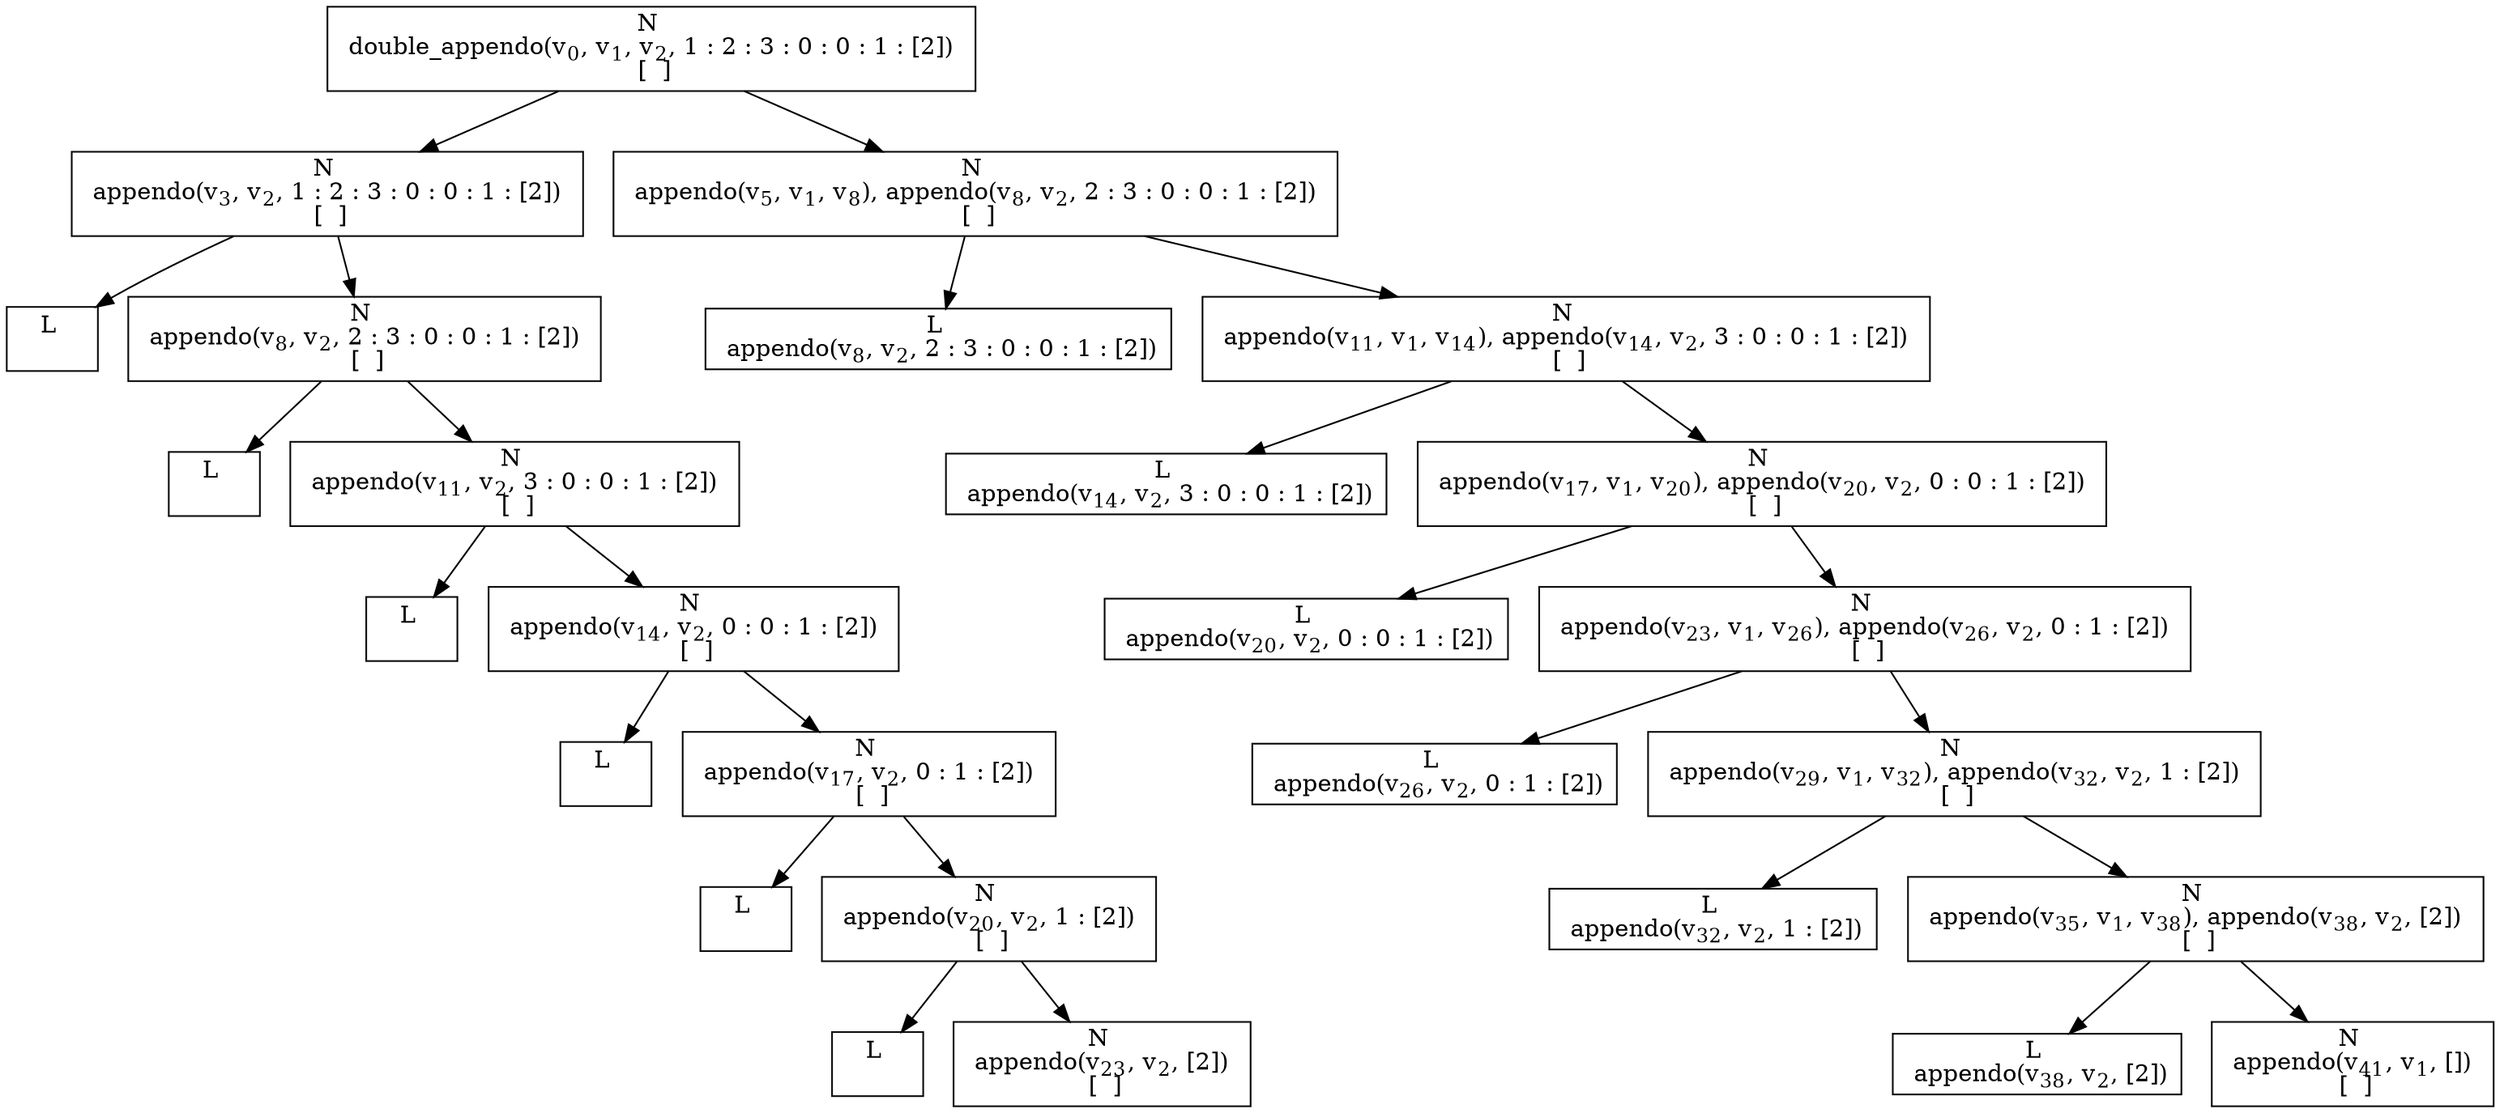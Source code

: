 digraph {
    graph [rankdir=TB
          ,bgcolor=transparent];
    node [shape=box
         ,fillcolor=white
         ,style=filled];
    0 [label=<N <BR/> double_appendo(v<SUB>0</SUB>, v<SUB>1</SUB>, v<SUB>2</SUB>, 1 : 2 : 3 : 0 : 0 : 1 : [2]) <BR/>  [  ] >];
    1 [label=<N <BR/> appendo(v<SUB>3</SUB>, v<SUB>2</SUB>, 1 : 2 : 3 : 0 : 0 : 1 : [2]) <BR/>  [  ] >];
    2 [label=<N <BR/> appendo(v<SUB>5</SUB>, v<SUB>1</SUB>, v<SUB>8</SUB>), appendo(v<SUB>8</SUB>, v<SUB>2</SUB>, 2 : 3 : 0 : 0 : 1 : [2]) <BR/>  [  ] >];
    3 [label=<L <BR/> >];
    4 [label=<N <BR/> appendo(v<SUB>8</SUB>, v<SUB>2</SUB>, 2 : 3 : 0 : 0 : 1 : [2]) <BR/>  [  ] >];
    5 [label=<L <BR/> >];
    6 [label=<N <BR/> appendo(v<SUB>11</SUB>, v<SUB>2</SUB>, 3 : 0 : 0 : 1 : [2]) <BR/>  [  ] >];
    7 [label=<L <BR/> >];
    8 [label=<N <BR/> appendo(v<SUB>14</SUB>, v<SUB>2</SUB>, 0 : 0 : 1 : [2]) <BR/>  [  ] >];
    9 [label=<L <BR/> >];
    10 [label=<N <BR/> appendo(v<SUB>17</SUB>, v<SUB>2</SUB>, 0 : 1 : [2]) <BR/>  [  ] >];
    11 [label=<L <BR/> >];
    12 [label=<N <BR/> appendo(v<SUB>20</SUB>, v<SUB>2</SUB>, 1 : [2]) <BR/>  [  ] >];
    13 [label=<L <BR/> >];
    14 [label=<N <BR/> appendo(v<SUB>23</SUB>, v<SUB>2</SUB>, [2]) <BR/>  [  ] >];
    15 [label=<L <BR/> appendo(v<SUB>8</SUB>, v<SUB>2</SUB>, 2 : 3 : 0 : 0 : 1 : [2])>];
    16 [label=<N <BR/> appendo(v<SUB>11</SUB>, v<SUB>1</SUB>, v<SUB>14</SUB>), appendo(v<SUB>14</SUB>, v<SUB>2</SUB>, 3 : 0 : 0 : 1 : [2]) <BR/>  [  ] >];
    17 [label=<L <BR/> appendo(v<SUB>14</SUB>, v<SUB>2</SUB>, 3 : 0 : 0 : 1 : [2])>];
    18 [label=<N <BR/> appendo(v<SUB>17</SUB>, v<SUB>1</SUB>, v<SUB>20</SUB>), appendo(v<SUB>20</SUB>, v<SUB>2</SUB>, 0 : 0 : 1 : [2]) <BR/>  [  ] >];
    19 [label=<L <BR/> appendo(v<SUB>20</SUB>, v<SUB>2</SUB>, 0 : 0 : 1 : [2])>];
    20 [label=<N <BR/> appendo(v<SUB>23</SUB>, v<SUB>1</SUB>, v<SUB>26</SUB>), appendo(v<SUB>26</SUB>, v<SUB>2</SUB>, 0 : 1 : [2]) <BR/>  [  ] >];
    21 [label=<L <BR/> appendo(v<SUB>26</SUB>, v<SUB>2</SUB>, 0 : 1 : [2])>];
    22 [label=<N <BR/> appendo(v<SUB>29</SUB>, v<SUB>1</SUB>, v<SUB>32</SUB>), appendo(v<SUB>32</SUB>, v<SUB>2</SUB>, 1 : [2]) <BR/>  [  ] >];
    23 [label=<L <BR/> appendo(v<SUB>32</SUB>, v<SUB>2</SUB>, 1 : [2])>];
    24 [label=<N <BR/> appendo(v<SUB>35</SUB>, v<SUB>1</SUB>, v<SUB>38</SUB>), appendo(v<SUB>38</SUB>, v<SUB>2</SUB>, [2]) <BR/>  [  ] >];
    25 [label=<L <BR/> appendo(v<SUB>38</SUB>, v<SUB>2</SUB>, [2])>];
    26 [label=<N <BR/> appendo(v<SUB>41</SUB>, v<SUB>1</SUB>, []) <BR/>  [  ] >];
    0 -> 1 [label=""];
    0 -> 2 [label=""];
    1 -> 3 [label=""];
    1 -> 4 [label=""];
    2 -> 15 [label=""];
    2 -> 16 [label=""];
    4 -> 5 [label=""];
    4 -> 6 [label=""];
    6 -> 7 [label=""];
    6 -> 8 [label=""];
    8 -> 9 [label=""];
    8 -> 10 [label=""];
    10 -> 11 [label=""];
    10 -> 12 [label=""];
    12 -> 13 [label=""];
    12 -> 14 [label=""];
    16 -> 17 [label=""];
    16 -> 18 [label=""];
    18 -> 19 [label=""];
    18 -> 20 [label=""];
    20 -> 21 [label=""];
    20 -> 22 [label=""];
    22 -> 23 [label=""];
    22 -> 24 [label=""];
    24 -> 25 [label=""];
    24 -> 26 [label=""];
}